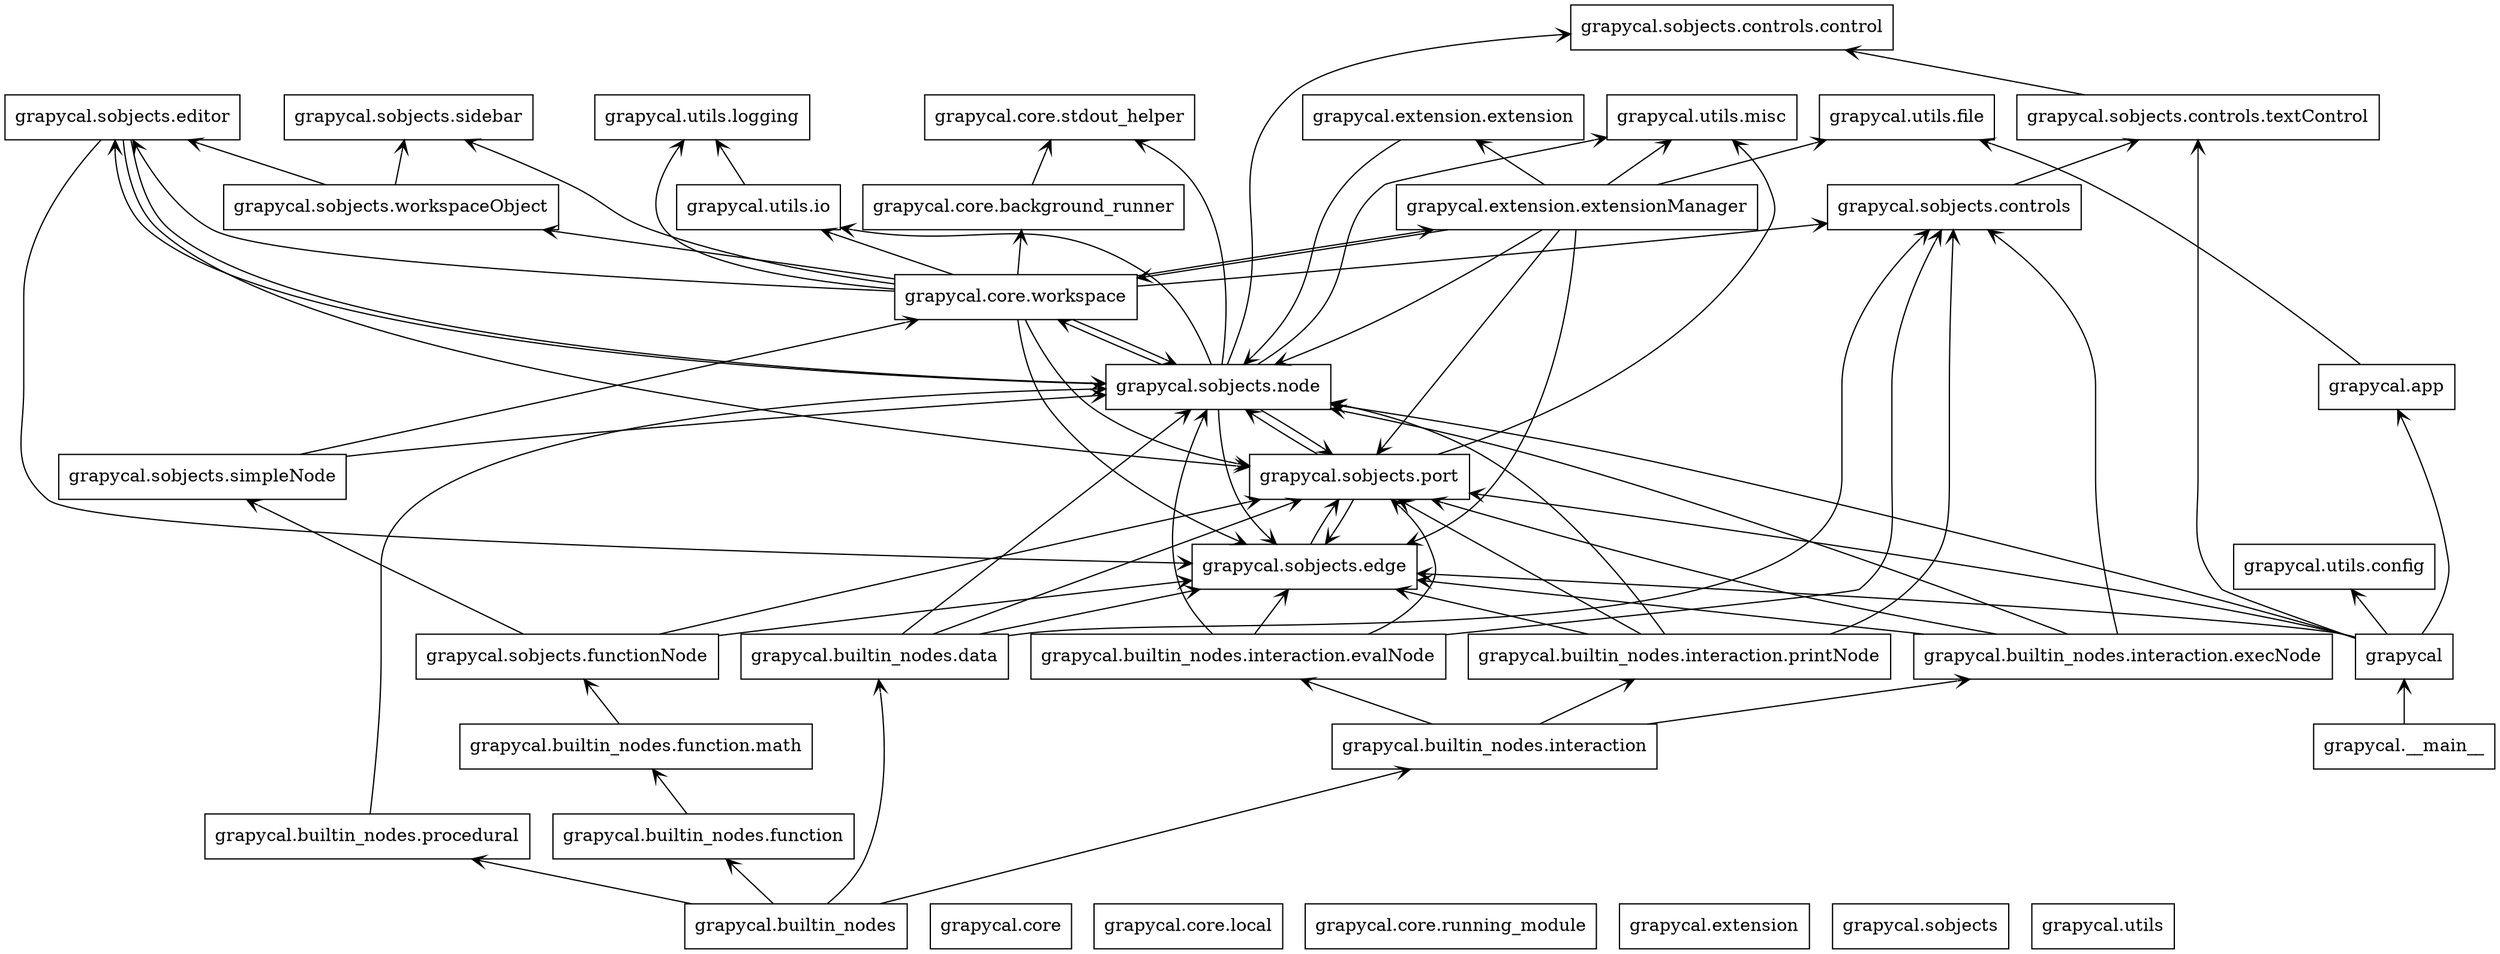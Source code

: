 digraph "packages" {
rankdir=BT
charset="utf-8"
"grapycal" [color="black", label=<grapycal>, shape="box", style="solid"];
"grapycal.__main__" [color="black", label=<grapycal.__main__>, shape="box", style="solid"];
"grapycal.app" [color="black", label=<grapycal.app>, shape="box", style="solid"];
"grapycal.builtin_nodes" [color="black", label=<grapycal.builtin_nodes>, shape="box", style="solid"];
"grapycal.builtin_nodes.data" [color="black", label=<grapycal.builtin_nodes.data>, shape="box", style="solid"];
"grapycal.builtin_nodes.function" [color="black", label=<grapycal.builtin_nodes.function>, shape="box", style="solid"];
"grapycal.builtin_nodes.function.math" [color="black", label=<grapycal.builtin_nodes.function.math>, shape="box", style="solid"];
"grapycal.builtin_nodes.interaction" [color="black", label=<grapycal.builtin_nodes.interaction>, shape="box", style="solid"];
"grapycal.builtin_nodes.interaction.evalNode" [color="black", label=<grapycal.builtin_nodes.interaction.evalNode>, shape="box", style="solid"];
"grapycal.builtin_nodes.interaction.execNode" [color="black", label=<grapycal.builtin_nodes.interaction.execNode>, shape="box", style="solid"];
"grapycal.builtin_nodes.interaction.printNode" [color="black", label=<grapycal.builtin_nodes.interaction.printNode>, shape="box", style="solid"];
"grapycal.builtin_nodes.procedural" [color="black", label=<grapycal.builtin_nodes.procedural>, shape="box", style="solid"];
"grapycal.core" [color="black", label=<grapycal.core>, shape="box", style="solid"];
"grapycal.core.background_runner" [color="black", label=<grapycal.core.background_runner>, shape="box", style="solid"];
"grapycal.core.local" [color="black", label=<grapycal.core.local>, shape="box", style="solid"];
"grapycal.core.running_module" [color="black", label=<grapycal.core.running_module>, shape="box", style="solid"];
"grapycal.core.stdout_helper" [color="black", label=<grapycal.core.stdout_helper>, shape="box", style="solid"];
"grapycal.core.workspace" [color="black", label=<grapycal.core.workspace>, shape="box", style="solid"];
"grapycal.extension" [color="black", label=<grapycal.extension>, shape="box", style="solid"];
"grapycal.extension.extension" [color="black", label=<grapycal.extension.extension>, shape="box", style="solid"];
"grapycal.extension.extensionManager" [color="black", label=<grapycal.extension.extensionManager>, shape="box", style="solid"];
"grapycal.sobjects" [color="black", label=<grapycal.sobjects>, shape="box", style="solid"];
"grapycal.sobjects.controls" [color="black", label=<grapycal.sobjects.controls>, shape="box", style="solid"];
"grapycal.sobjects.controls.control" [color="black", label=<grapycal.sobjects.controls.control>, shape="box", style="solid"];
"grapycal.sobjects.controls.textControl" [color="black", label=<grapycal.sobjects.controls.textControl>, shape="box", style="solid"];
"grapycal.sobjects.edge" [color="black", label=<grapycal.sobjects.edge>, shape="box", style="solid"];
"grapycal.sobjects.editor" [color="black", label=<grapycal.sobjects.editor>, shape="box", style="solid"];
"grapycal.sobjects.functionNode" [color="black", label=<grapycal.sobjects.functionNode>, shape="box", style="solid"];
"grapycal.sobjects.node" [color="black", label=<grapycal.sobjects.node>, shape="box", style="solid"];
"grapycal.sobjects.port" [color="black", label=<grapycal.sobjects.port>, shape="box", style="solid"];
"grapycal.sobjects.sidebar" [color="black", label=<grapycal.sobjects.sidebar>, shape="box", style="solid"];
"grapycal.sobjects.simpleNode" [color="black", label=<grapycal.sobjects.simpleNode>, shape="box", style="solid"];
"grapycal.sobjects.workspaceObject" [color="black", label=<grapycal.sobjects.workspaceObject>, shape="box", style="solid"];
"grapycal.utils" [color="black", label=<grapycal.utils>, shape="box", style="solid"];
"grapycal.utils.config" [color="black", label=<grapycal.utils.config>, shape="box", style="solid"];
"grapycal.utils.file" [color="black", label=<grapycal.utils.file>, shape="box", style="solid"];
"grapycal.utils.io" [color="black", label=<grapycal.utils.io>, shape="box", style="solid"];
"grapycal.utils.logging" [color="black", label=<grapycal.utils.logging>, shape="box", style="solid"];
"grapycal.utils.misc" [color="black", label=<grapycal.utils.misc>, shape="box", style="solid"];
"grapycal" -> "grapycal.app" [arrowhead="open", arrowtail="none"];
"grapycal" -> "grapycal.sobjects.controls.textControl" [arrowhead="open", arrowtail="none"];
"grapycal" -> "grapycal.sobjects.edge" [arrowhead="open", arrowtail="none"];
"grapycal" -> "grapycal.sobjects.node" [arrowhead="open", arrowtail="none"];
"grapycal" -> "grapycal.sobjects.port" [arrowhead="open", arrowtail="none"];
"grapycal" -> "grapycal.utils.config" [arrowhead="open", arrowtail="none"];
"grapycal.__main__" -> "grapycal" [arrowhead="open", arrowtail="none"];
"grapycal.app" -> "grapycal.utils.file" [arrowhead="open", arrowtail="none"];
"grapycal.builtin_nodes" -> "grapycal.builtin_nodes.data" [arrowhead="open", arrowtail="none"];
"grapycal.builtin_nodes" -> "grapycal.builtin_nodes.function" [arrowhead="open", arrowtail="none"];
"grapycal.builtin_nodes" -> "grapycal.builtin_nodes.interaction" [arrowhead="open", arrowtail="none"];
"grapycal.builtin_nodes" -> "grapycal.builtin_nodes.procedural" [arrowhead="open", arrowtail="none"];
"grapycal.builtin_nodes.data" -> "grapycal.sobjects.controls" [arrowhead="open", arrowtail="none"];
"grapycal.builtin_nodes.data" -> "grapycal.sobjects.edge" [arrowhead="open", arrowtail="none"];
"grapycal.builtin_nodes.data" -> "grapycal.sobjects.node" [arrowhead="open", arrowtail="none"];
"grapycal.builtin_nodes.data" -> "grapycal.sobjects.port" [arrowhead="open", arrowtail="none"];
"grapycal.builtin_nodes.function" -> "grapycal.builtin_nodes.function.math" [arrowhead="open", arrowtail="none"];
"grapycal.builtin_nodes.function.math" -> "grapycal.sobjects.functionNode" [arrowhead="open", arrowtail="none"];
"grapycal.builtin_nodes.interaction" -> "grapycal.builtin_nodes.interaction.evalNode" [arrowhead="open", arrowtail="none"];
"grapycal.builtin_nodes.interaction" -> "grapycal.builtin_nodes.interaction.execNode" [arrowhead="open", arrowtail="none"];
"grapycal.builtin_nodes.interaction" -> "grapycal.builtin_nodes.interaction.printNode" [arrowhead="open", arrowtail="none"];
"grapycal.builtin_nodes.interaction.evalNode" -> "grapycal.sobjects.controls" [arrowhead="open", arrowtail="none"];
"grapycal.builtin_nodes.interaction.evalNode" -> "grapycal.sobjects.edge" [arrowhead="open", arrowtail="none"];
"grapycal.builtin_nodes.interaction.evalNode" -> "grapycal.sobjects.node" [arrowhead="open", arrowtail="none"];
"grapycal.builtin_nodes.interaction.evalNode" -> "grapycal.sobjects.port" [arrowhead="open", arrowtail="none"];
"grapycal.builtin_nodes.interaction.execNode" -> "grapycal.sobjects.controls" [arrowhead="open", arrowtail="none"];
"grapycal.builtin_nodes.interaction.execNode" -> "grapycal.sobjects.edge" [arrowhead="open", arrowtail="none"];
"grapycal.builtin_nodes.interaction.execNode" -> "grapycal.sobjects.node" [arrowhead="open", arrowtail="none"];
"grapycal.builtin_nodes.interaction.execNode" -> "grapycal.sobjects.port" [arrowhead="open", arrowtail="none"];
"grapycal.builtin_nodes.interaction.printNode" -> "grapycal.sobjects.controls" [arrowhead="open", arrowtail="none"];
"grapycal.builtin_nodes.interaction.printNode" -> "grapycal.sobjects.edge" [arrowhead="open", arrowtail="none"];
"grapycal.builtin_nodes.interaction.printNode" -> "grapycal.sobjects.node" [arrowhead="open", arrowtail="none"];
"grapycal.builtin_nodes.interaction.printNode" -> "grapycal.sobjects.port" [arrowhead="open", arrowtail="none"];
"grapycal.builtin_nodes.procedural" -> "grapycal.sobjects.node" [arrowhead="open", arrowtail="none"];
"grapycal.core.background_runner" -> "grapycal.core.stdout_helper" [arrowhead="open", arrowtail="none"];
"grapycal.core.workspace" -> "grapycal.core.background_runner" [arrowhead="open", arrowtail="none"];
"grapycal.core.workspace" -> "grapycal.extension.extensionManager" [arrowhead="open", arrowtail="none"];
"grapycal.core.workspace" -> "grapycal.sobjects.controls" [arrowhead="open", arrowtail="none"];
"grapycal.core.workspace" -> "grapycal.sobjects.edge" [arrowhead="open", arrowtail="none"];
"grapycal.core.workspace" -> "grapycal.sobjects.editor" [arrowhead="open", arrowtail="none"];
"grapycal.core.workspace" -> "grapycal.sobjects.node" [arrowhead="open", arrowtail="none"];
"grapycal.core.workspace" -> "grapycal.sobjects.port" [arrowhead="open", arrowtail="none"];
"grapycal.core.workspace" -> "grapycal.sobjects.sidebar" [arrowhead="open", arrowtail="none"];
"grapycal.core.workspace" -> "grapycal.sobjects.workspaceObject" [arrowhead="open", arrowtail="none"];
"grapycal.core.workspace" -> "grapycal.utils.io" [arrowhead="open", arrowtail="none"];
"grapycal.core.workspace" -> "grapycal.utils.logging" [arrowhead="open", arrowtail="none"];
"grapycal.extension.extension" -> "grapycal.sobjects.node" [arrowhead="open", arrowtail="none"];
"grapycal.extension.extensionManager" -> "grapycal.core.workspace" [arrowhead="open", arrowtail="none"];
"grapycal.extension.extensionManager" -> "grapycal.extension.extension" [arrowhead="open", arrowtail="none"];
"grapycal.extension.extensionManager" -> "grapycal.sobjects.edge" [arrowhead="open", arrowtail="none"];
"grapycal.extension.extensionManager" -> "grapycal.sobjects.node" [arrowhead="open", arrowtail="none"];
"grapycal.extension.extensionManager" -> "grapycal.sobjects.port" [arrowhead="open", arrowtail="none"];
"grapycal.extension.extensionManager" -> "grapycal.utils.file" [arrowhead="open", arrowtail="none"];
"grapycal.extension.extensionManager" -> "grapycal.utils.misc" [arrowhead="open", arrowtail="none"];
"grapycal.sobjects.controls" -> "grapycal.sobjects.controls.textControl" [arrowhead="open", arrowtail="none"];
"grapycal.sobjects.controls.textControl" -> "grapycal.sobjects.controls.control" [arrowhead="open", arrowtail="none"];
"grapycal.sobjects.edge" -> "grapycal.sobjects.port" [arrowhead="open", arrowtail="none"];
"grapycal.sobjects.editor" -> "grapycal.sobjects.edge" [arrowhead="open", arrowtail="none"];
"grapycal.sobjects.editor" -> "grapycal.sobjects.node" [arrowhead="open", arrowtail="none"];
"grapycal.sobjects.editor" -> "grapycal.sobjects.port" [arrowhead="open", arrowtail="none"];
"grapycal.sobjects.functionNode" -> "grapycal.sobjects.edge" [arrowhead="open", arrowtail="none"];
"grapycal.sobjects.functionNode" -> "grapycal.sobjects.port" [arrowhead="open", arrowtail="none"];
"grapycal.sobjects.functionNode" -> "grapycal.sobjects.simpleNode" [arrowhead="open", arrowtail="none"];
"grapycal.sobjects.node" -> "grapycal.core.stdout_helper" [arrowhead="open", arrowtail="none"];
"grapycal.sobjects.node" -> "grapycal.core.workspace" [arrowhead="open", arrowtail="none"];
"grapycal.sobjects.node" -> "grapycal.sobjects.controls.control" [arrowhead="open", arrowtail="none"];
"grapycal.sobjects.node" -> "grapycal.sobjects.edge" [arrowhead="open", arrowtail="none"];
"grapycal.sobjects.node" -> "grapycal.sobjects.editor" [arrowhead="open", arrowtail="none"];
"grapycal.sobjects.node" -> "grapycal.sobjects.port" [arrowhead="open", arrowtail="none"];
"grapycal.sobjects.node" -> "grapycal.utils.io" [arrowhead="open", arrowtail="none"];
"grapycal.sobjects.node" -> "grapycal.utils.misc" [arrowhead="open", arrowtail="none"];
"grapycal.sobjects.port" -> "grapycal.sobjects.edge" [arrowhead="open", arrowtail="none"];
"grapycal.sobjects.port" -> "grapycal.sobjects.node" [arrowhead="open", arrowtail="none"];
"grapycal.sobjects.port" -> "grapycal.utils.misc" [arrowhead="open", arrowtail="none"];
"grapycal.sobjects.simpleNode" -> "grapycal.core.workspace" [arrowhead="open", arrowtail="none"];
"grapycal.sobjects.simpleNode" -> "grapycal.sobjects.node" [arrowhead="open", arrowtail="none"];
"grapycal.sobjects.workspaceObject" -> "grapycal.sobjects.editor" [arrowhead="open", arrowtail="none"];
"grapycal.sobjects.workspaceObject" -> "grapycal.sobjects.sidebar" [arrowhead="open", arrowtail="none"];
"grapycal.utils.io" -> "grapycal.utils.logging" [arrowhead="open", arrowtail="none"];
}
